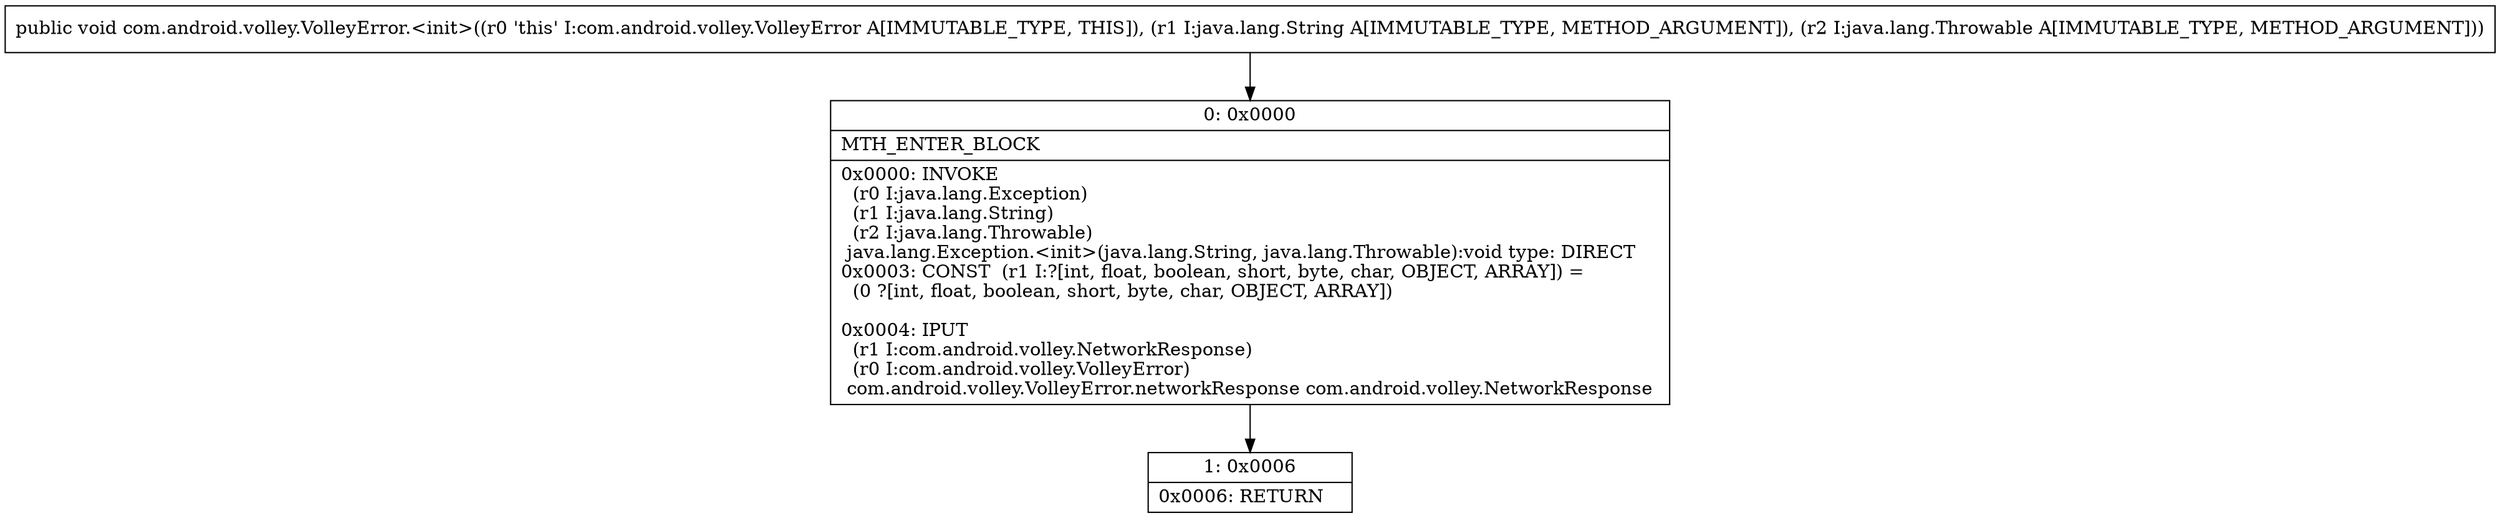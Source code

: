 digraph "CFG forcom.android.volley.VolleyError.\<init\>(Ljava\/lang\/String;Ljava\/lang\/Throwable;)V" {
Node_0 [shape=record,label="{0\:\ 0x0000|MTH_ENTER_BLOCK\l|0x0000: INVOKE  \l  (r0 I:java.lang.Exception)\l  (r1 I:java.lang.String)\l  (r2 I:java.lang.Throwable)\l java.lang.Exception.\<init\>(java.lang.String, java.lang.Throwable):void type: DIRECT \l0x0003: CONST  (r1 I:?[int, float, boolean, short, byte, char, OBJECT, ARRAY]) = \l  (0 ?[int, float, boolean, short, byte, char, OBJECT, ARRAY])\l \l0x0004: IPUT  \l  (r1 I:com.android.volley.NetworkResponse)\l  (r0 I:com.android.volley.VolleyError)\l com.android.volley.VolleyError.networkResponse com.android.volley.NetworkResponse \l}"];
Node_1 [shape=record,label="{1\:\ 0x0006|0x0006: RETURN   \l}"];
MethodNode[shape=record,label="{public void com.android.volley.VolleyError.\<init\>((r0 'this' I:com.android.volley.VolleyError A[IMMUTABLE_TYPE, THIS]), (r1 I:java.lang.String A[IMMUTABLE_TYPE, METHOD_ARGUMENT]), (r2 I:java.lang.Throwable A[IMMUTABLE_TYPE, METHOD_ARGUMENT])) }"];
MethodNode -> Node_0;
Node_0 -> Node_1;
}

